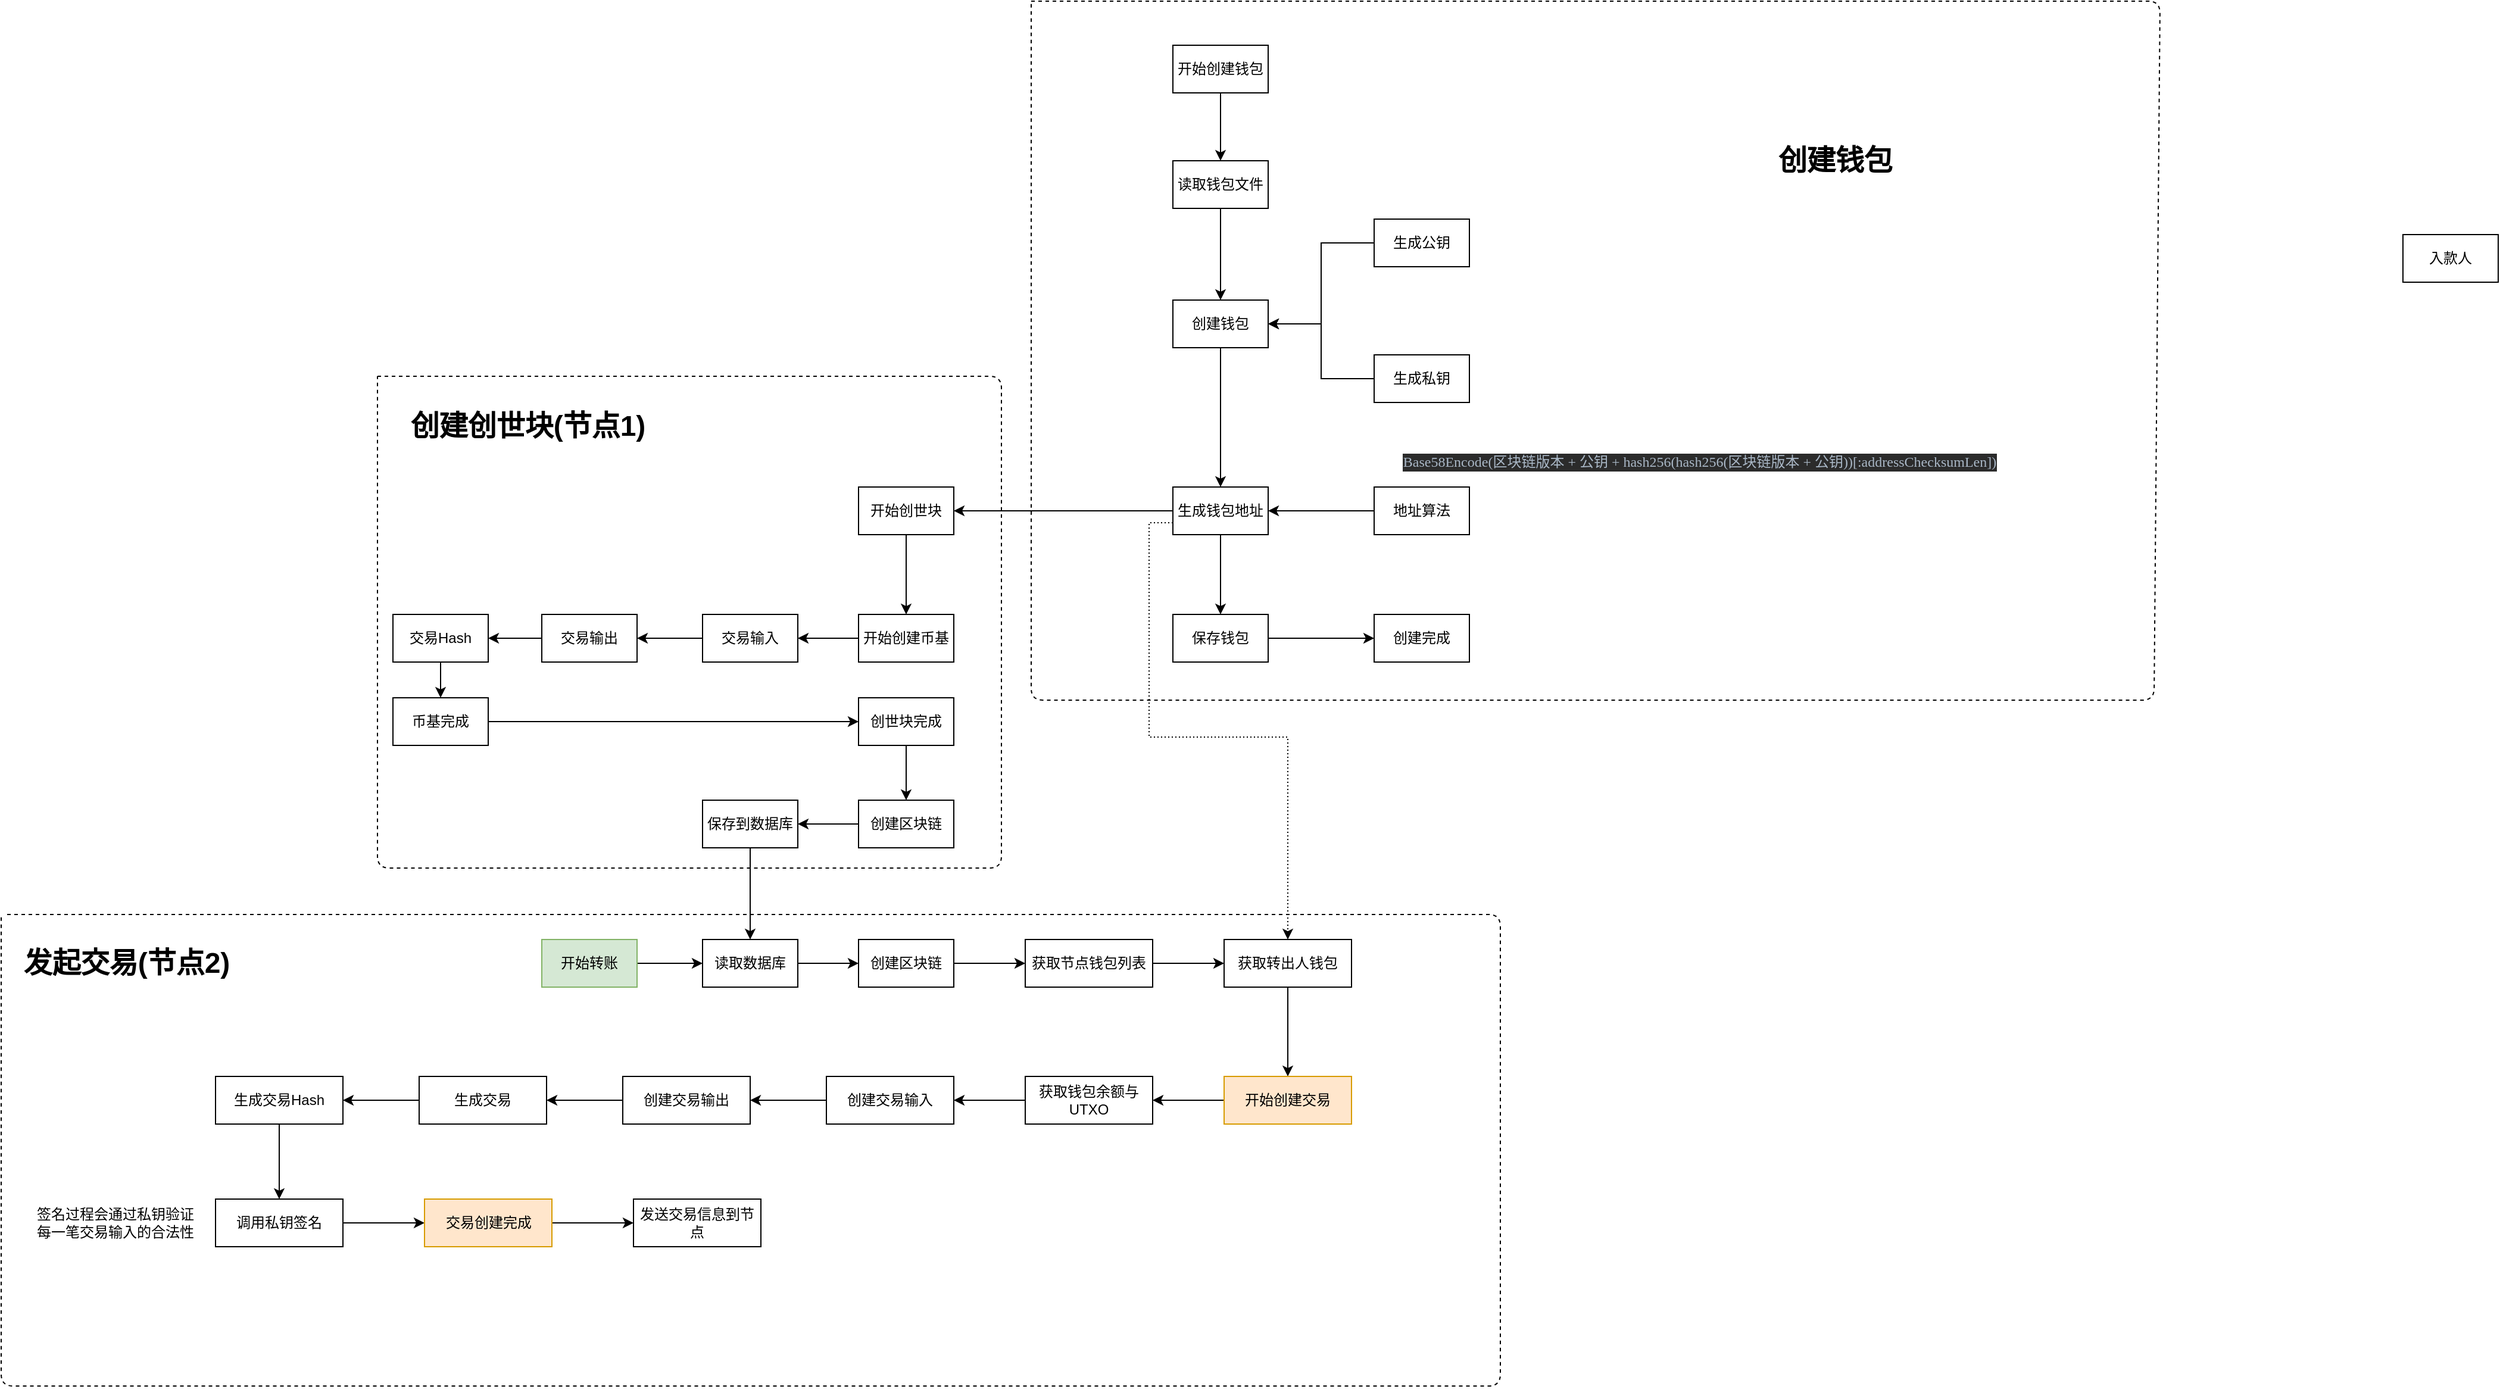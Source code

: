 <mxfile pages="1" version="11.2.4" type="github"><diagram id="Di8Gxhq55JL_PiXrlarW" name="第 1 页"><mxGraphModel dx="2622" dy="907" grid="0" gridSize="10" guides="1" tooltips="1" connect="1" arrows="1" fold="1" page="0" pageScale="1" pageWidth="827" pageHeight="1169" math="0" shadow="0"><root><mxCell id="0"/><mxCell id="1" parent="0"/><mxCell id="HOwOBN9R5DV05IpUZeG6-19" style="edgeStyle=orthogonalEdgeStyle;rounded=0;orthogonalLoop=1;jettySize=auto;html=1;exitX=0.5;exitY=1;exitDx=0;exitDy=0;" parent="1" source="HOwOBN9R5DV05IpUZeG6-1" target="HOwOBN9R5DV05IpUZeG6-18" edge="1"><mxGeometry relative="1" as="geometry"/></mxCell><mxCell id="HOwOBN9R5DV05IpUZeG6-1" value="读取钱包文件" style="rounded=0;whiteSpace=wrap;html=1;" parent="1" vertex="1"><mxGeometry x="-122" y="519" width="80" height="40" as="geometry"/></mxCell><mxCell id="HOwOBN9R5DV05IpUZeG6-2" value="入款人" style="rounded=0;whiteSpace=wrap;html=1;" parent="1" vertex="1"><mxGeometry x="911" y="581" width="80" height="40" as="geometry"/></mxCell><mxCell id="HOwOBN9R5DV05IpUZeG6-17" value="创建钱包" style="text;strokeColor=none;fillColor=none;html=1;fontSize=24;fontStyle=1;verticalAlign=middle;align=center;" parent="1" vertex="1"><mxGeometry x="380" y="499" width="107" height="40" as="geometry"/></mxCell><mxCell id="HOwOBN9R5DV05IpUZeG6-26" style="edgeStyle=orthogonalEdgeStyle;rounded=0;orthogonalLoop=1;jettySize=auto;html=1;exitX=0.5;exitY=1;exitDx=0;exitDy=0;" parent="1" source="HOwOBN9R5DV05IpUZeG6-18" target="HOwOBN9R5DV05IpUZeG6-25" edge="1"><mxGeometry relative="1" as="geometry"/></mxCell><mxCell id="HOwOBN9R5DV05IpUZeG6-18" value="创建钱包" style="rounded=0;whiteSpace=wrap;html=1;" parent="1" vertex="1"><mxGeometry x="-122" y="636" width="80" height="40" as="geometry"/></mxCell><mxCell id="HOwOBN9R5DV05IpUZeG6-42" style="edgeStyle=orthogonalEdgeStyle;rounded=0;orthogonalLoop=1;jettySize=auto;html=1;exitX=0;exitY=0.5;exitDx=0;exitDy=0;entryX=1;entryY=0.5;entryDx=0;entryDy=0;" parent="1" source="HOwOBN9R5DV05IpUZeG6-21" target="HOwOBN9R5DV05IpUZeG6-18" edge="1"><mxGeometry relative="1" as="geometry"/></mxCell><mxCell id="HOwOBN9R5DV05IpUZeG6-21" value="生成公钥" style="rounded=0;whiteSpace=wrap;html=1;" parent="1" vertex="1"><mxGeometry x="47" y="568" width="80" height="40" as="geometry"/></mxCell><mxCell id="HOwOBN9R5DV05IpUZeG6-43" style="edgeStyle=orthogonalEdgeStyle;rounded=0;orthogonalLoop=1;jettySize=auto;html=1;exitX=0;exitY=0.5;exitDx=0;exitDy=0;entryX=1;entryY=0.5;entryDx=0;entryDy=0;" parent="1" source="HOwOBN9R5DV05IpUZeG6-22" target="HOwOBN9R5DV05IpUZeG6-18" edge="1"><mxGeometry relative="1" as="geometry"/></mxCell><mxCell id="HOwOBN9R5DV05IpUZeG6-22" value="生成私钥" style="rounded=0;whiteSpace=wrap;html=1;" parent="1" vertex="1"><mxGeometry x="47" y="682" width="80" height="40" as="geometry"/></mxCell><mxCell id="HOwOBN9R5DV05IpUZeG6-33" style="edgeStyle=orthogonalEdgeStyle;rounded=0;orthogonalLoop=1;jettySize=auto;html=1;exitX=0.5;exitY=1;exitDx=0;exitDy=0;entryX=0.5;entryY=0;entryDx=0;entryDy=0;" parent="1" source="HOwOBN9R5DV05IpUZeG6-25" target="HOwOBN9R5DV05IpUZeG6-32" edge="1"><mxGeometry relative="1" as="geometry"/></mxCell><mxCell id="HOwOBN9R5DV05IpUZeG6-34" style="edgeStyle=orthogonalEdgeStyle;rounded=0;orthogonalLoop=1;jettySize=auto;html=1;exitX=0;exitY=0.5;exitDx=0;exitDy=0;entryX=1;entryY=0.5;entryDx=0;entryDy=0;" parent="1" source="HOwOBN9R5DV05IpUZeG6-25" target="HOwOBN9R5DV05IpUZeG6-38" edge="1"><mxGeometry relative="1" as="geometry"><mxPoint x="-309" y="813" as="targetPoint"/></mxGeometry></mxCell><mxCell id="HOwOBN9R5DV05IpUZeG6-81" style="edgeStyle=orthogonalEdgeStyle;rounded=0;orthogonalLoop=1;jettySize=auto;html=1;exitX=0;exitY=0.75;exitDx=0;exitDy=0;entryX=0.5;entryY=0;entryDx=0;entryDy=0;dashed=1;dashPattern=1 2;" parent="1" source="HOwOBN9R5DV05IpUZeG6-25" target="HOwOBN9R5DV05IpUZeG6-79" edge="1"><mxGeometry relative="1" as="geometry"/></mxCell><mxCell id="HOwOBN9R5DV05IpUZeG6-25" value="生成钱包地址" style="rounded=0;whiteSpace=wrap;html=1;" parent="1" vertex="1"><mxGeometry x="-122" y="793" width="80" height="40" as="geometry"/></mxCell><mxCell id="HOwOBN9R5DV05IpUZeG6-29" value="&lt;pre style=&quot;background-color: rgb(43 , 43 , 43)&quot;&gt;&lt;font color=&quot;#a9b7c6&quot; face=&quot;宋体&quot;&gt;Base58Encode(区块链版本 + 公钥 + hash256(hash256(区块链版本 + 公钥))[:addressChecksumLen])&lt;span style=&quot;font-size: 9pt&quot;&gt;&lt;br&gt;&lt;/span&gt;&lt;/font&gt;&lt;/pre&gt;" style="text;html=1;strokeColor=none;fillColor=none;align=center;verticalAlign=middle;whiteSpace=wrap;rounded=0;" parent="1" vertex="1"><mxGeometry x="47" y="762" width="547" height="20" as="geometry"/></mxCell><mxCell id="HOwOBN9R5DV05IpUZeG6-48" style="edgeStyle=orthogonalEdgeStyle;rounded=0;orthogonalLoop=1;jettySize=auto;html=1;exitX=1;exitY=0.5;exitDx=0;exitDy=0;" parent="1" source="HOwOBN9R5DV05IpUZeG6-32" target="HOwOBN9R5DV05IpUZeG6-47" edge="1"><mxGeometry relative="1" as="geometry"/></mxCell><mxCell id="HOwOBN9R5DV05IpUZeG6-32" value="保存钱包" style="rounded=0;whiteSpace=wrap;html=1;" parent="1" vertex="1"><mxGeometry x="-122" y="900" width="80" height="40" as="geometry"/></mxCell><mxCell id="HOwOBN9R5DV05IpUZeG6-36" style="edgeStyle=orthogonalEdgeStyle;rounded=0;orthogonalLoop=1;jettySize=auto;html=1;exitX=0.5;exitY=1;exitDx=0;exitDy=0;" parent="1" source="HOwOBN9R5DV05IpUZeG6-35" target="HOwOBN9R5DV05IpUZeG6-1" edge="1"><mxGeometry relative="1" as="geometry"/></mxCell><mxCell id="HOwOBN9R5DV05IpUZeG6-35" value="开始创建钱包" style="rounded=0;whiteSpace=wrap;html=1;" parent="1" vertex="1"><mxGeometry x="-122" y="422" width="80" height="40" as="geometry"/></mxCell><mxCell id="HOwOBN9R5DV05IpUZeG6-50" style="edgeStyle=orthogonalEdgeStyle;rounded=0;orthogonalLoop=1;jettySize=auto;html=1;exitX=0.5;exitY=1;exitDx=0;exitDy=0;entryX=0.5;entryY=0;entryDx=0;entryDy=0;" parent="1" source="HOwOBN9R5DV05IpUZeG6-38" target="HOwOBN9R5DV05IpUZeG6-49" edge="1"><mxGeometry relative="1" as="geometry"/></mxCell><mxCell id="HOwOBN9R5DV05IpUZeG6-38" value="开始创世块" style="rounded=0;whiteSpace=wrap;html=1;" parent="1" vertex="1"><mxGeometry x="-386" y="793" width="80" height="40" as="geometry"/></mxCell><mxCell id="HOwOBN9R5DV05IpUZeG6-46" style="edgeStyle=orthogonalEdgeStyle;rounded=0;orthogonalLoop=1;jettySize=auto;html=1;exitX=0;exitY=0.5;exitDx=0;exitDy=0;" parent="1" source="HOwOBN9R5DV05IpUZeG6-45" target="HOwOBN9R5DV05IpUZeG6-25" edge="1"><mxGeometry relative="1" as="geometry"/></mxCell><mxCell id="HOwOBN9R5DV05IpUZeG6-45" value="地址算法" style="rounded=0;whiteSpace=wrap;html=1;" parent="1" vertex="1"><mxGeometry x="47" y="793" width="80" height="40" as="geometry"/></mxCell><mxCell id="HOwOBN9R5DV05IpUZeG6-47" value="创建完成" style="rounded=0;whiteSpace=wrap;html=1;" parent="1" vertex="1"><mxGeometry x="47" y="900" width="80" height="40" as="geometry"/></mxCell><mxCell id="HOwOBN9R5DV05IpUZeG6-51" style="edgeStyle=orthogonalEdgeStyle;rounded=0;orthogonalLoop=1;jettySize=auto;html=1;exitX=0;exitY=0.5;exitDx=0;exitDy=0;entryX=1;entryY=0.5;entryDx=0;entryDy=0;" parent="1" source="HOwOBN9R5DV05IpUZeG6-49" target="HOwOBN9R5DV05IpUZeG6-52" edge="1"><mxGeometry relative="1" as="geometry"><mxPoint x="-431" y="920" as="targetPoint"/></mxGeometry></mxCell><mxCell id="HOwOBN9R5DV05IpUZeG6-49" value="开始创建币基" style="rounded=0;whiteSpace=wrap;html=1;" parent="1" vertex="1"><mxGeometry x="-386" y="900" width="80" height="40" as="geometry"/></mxCell><mxCell id="HOwOBN9R5DV05IpUZeG6-54" style="edgeStyle=orthogonalEdgeStyle;rounded=0;orthogonalLoop=1;jettySize=auto;html=1;exitX=0;exitY=0.5;exitDx=0;exitDy=0;" parent="1" source="HOwOBN9R5DV05IpUZeG6-52" target="HOwOBN9R5DV05IpUZeG6-53" edge="1"><mxGeometry relative="1" as="geometry"/></mxCell><mxCell id="HOwOBN9R5DV05IpUZeG6-52" value="交易输入" style="rounded=0;whiteSpace=wrap;html=1;" parent="1" vertex="1"><mxGeometry x="-517" y="900" width="80" height="40" as="geometry"/></mxCell><mxCell id="HOwOBN9R5DV05IpUZeG6-56" style="edgeStyle=orthogonalEdgeStyle;rounded=0;orthogonalLoop=1;jettySize=auto;html=1;exitX=0;exitY=0.5;exitDx=0;exitDy=0;entryX=1;entryY=0.5;entryDx=0;entryDy=0;" parent="1" source="HOwOBN9R5DV05IpUZeG6-53" target="HOwOBN9R5DV05IpUZeG6-55" edge="1"><mxGeometry relative="1" as="geometry"/></mxCell><mxCell id="HOwOBN9R5DV05IpUZeG6-53" value="交易输出" style="rounded=0;whiteSpace=wrap;html=1;" parent="1" vertex="1"><mxGeometry x="-652" y="900" width="80" height="40" as="geometry"/></mxCell><mxCell id="HOwOBN9R5DV05IpUZeG6-58" style="edgeStyle=orthogonalEdgeStyle;rounded=0;orthogonalLoop=1;jettySize=auto;html=1;exitX=0.5;exitY=1;exitDx=0;exitDy=0;" parent="1" source="HOwOBN9R5DV05IpUZeG6-55" target="HOwOBN9R5DV05IpUZeG6-57" edge="1"><mxGeometry relative="1" as="geometry"/></mxCell><mxCell id="HOwOBN9R5DV05IpUZeG6-55" value="交易Hash" style="rounded=0;whiteSpace=wrap;html=1;" parent="1" vertex="1"><mxGeometry x="-777" y="900" width="80" height="40" as="geometry"/></mxCell><mxCell id="HOwOBN9R5DV05IpUZeG6-60" style="edgeStyle=orthogonalEdgeStyle;rounded=0;orthogonalLoop=1;jettySize=auto;html=1;exitX=1;exitY=0.5;exitDx=0;exitDy=0;" parent="1" source="HOwOBN9R5DV05IpUZeG6-57" target="HOwOBN9R5DV05IpUZeG6-59" edge="1"><mxGeometry relative="1" as="geometry"/></mxCell><mxCell id="HOwOBN9R5DV05IpUZeG6-57" value="币基完成" style="rounded=0;whiteSpace=wrap;html=1;" parent="1" vertex="1"><mxGeometry x="-777" y="970" width="80" height="40" as="geometry"/></mxCell><mxCell id="HOwOBN9R5DV05IpUZeG6-62" style="edgeStyle=orthogonalEdgeStyle;rounded=0;orthogonalLoop=1;jettySize=auto;html=1;exitX=0.5;exitY=1;exitDx=0;exitDy=0;" parent="1" source="HOwOBN9R5DV05IpUZeG6-59" target="HOwOBN9R5DV05IpUZeG6-61" edge="1"><mxGeometry relative="1" as="geometry"/></mxCell><mxCell id="HOwOBN9R5DV05IpUZeG6-59" value="创世块完成" style="rounded=0;whiteSpace=wrap;html=1;" parent="1" vertex="1"><mxGeometry x="-386" y="970" width="80" height="40" as="geometry"/></mxCell><mxCell id="HOwOBN9R5DV05IpUZeG6-75" style="edgeStyle=orthogonalEdgeStyle;rounded=0;orthogonalLoop=1;jettySize=auto;html=1;exitX=0;exitY=0.5;exitDx=0;exitDy=0;" parent="1" source="HOwOBN9R5DV05IpUZeG6-61" target="HOwOBN9R5DV05IpUZeG6-74" edge="1"><mxGeometry relative="1" as="geometry"/></mxCell><mxCell id="HOwOBN9R5DV05IpUZeG6-61" value="创建区块链" style="rounded=0;whiteSpace=wrap;html=1;" parent="1" vertex="1"><mxGeometry x="-386" y="1056" width="80" height="40" as="geometry"/></mxCell><mxCell id="HOwOBN9R5DV05IpUZeG6-63" value="" style="endArrow=none;dashed=1;html=1;" parent="1" edge="1"><mxGeometry width="50" height="50" relative="1" as="geometry"><mxPoint x="-241" y="385" as="sourcePoint"/><mxPoint x="-241" y="385" as="targetPoint"/><Array as="points"><mxPoint x="707" y="385"/><mxPoint x="702" y="972"/><mxPoint x="-241" y="972"/></Array></mxGeometry></mxCell><mxCell id="HOwOBN9R5DV05IpUZeG6-64" value="" style="endArrow=none;dashed=1;html=1;" parent="1" edge="1"><mxGeometry width="50" height="50" relative="1" as="geometry"><mxPoint x="-790" y="700" as="sourcePoint"/><mxPoint x="-790" y="700" as="targetPoint"/><Array as="points"><mxPoint x="-266" y="700"/><mxPoint x="-266" y="1113"/><mxPoint x="-790" y="1113"/></Array></mxGeometry></mxCell><mxCell id="HOwOBN9R5DV05IpUZeG6-65" value="创建创世块(节点1)" style="text;strokeColor=none;fillColor=none;html=1;fontSize=24;fontStyle=1;verticalAlign=middle;align=center;" parent="1" vertex="1"><mxGeometry x="-765" y="722" width="201" height="40" as="geometry"/></mxCell><mxCell id="HOwOBN9R5DV05IpUZeG6-72" style="edgeStyle=orthogonalEdgeStyle;rounded=0;orthogonalLoop=1;jettySize=auto;html=1;exitX=1;exitY=0.5;exitDx=0;exitDy=0;" parent="1" source="HOwOBN9R5DV05IpUZeG6-66" target="HOwOBN9R5DV05IpUZeG6-69" edge="1"><mxGeometry relative="1" as="geometry"/></mxCell><mxCell id="HOwOBN9R5DV05IpUZeG6-66" value="读取数据库" style="rounded=0;whiteSpace=wrap;html=1;" parent="1" vertex="1"><mxGeometry x="-517" y="1173" width="80" height="40" as="geometry"/></mxCell><mxCell id="HOwOBN9R5DV05IpUZeG6-71" style="edgeStyle=orthogonalEdgeStyle;rounded=0;orthogonalLoop=1;jettySize=auto;html=1;exitX=1;exitY=0.5;exitDx=0;exitDy=0;" parent="1" source="HOwOBN9R5DV05IpUZeG6-68" target="HOwOBN9R5DV05IpUZeG6-66" edge="1"><mxGeometry relative="1" as="geometry"/></mxCell><mxCell id="HOwOBN9R5DV05IpUZeG6-68" value="开始转账" style="rounded=0;whiteSpace=wrap;html=1;fillColor=#d5e8d4;strokeColor=#82b366;" parent="1" vertex="1"><mxGeometry x="-652" y="1173" width="80" height="40" as="geometry"/></mxCell><mxCell id="HOwOBN9R5DV05IpUZeG6-78" style="edgeStyle=orthogonalEdgeStyle;rounded=0;orthogonalLoop=1;jettySize=auto;html=1;exitX=1;exitY=0.5;exitDx=0;exitDy=0;" parent="1" source="HOwOBN9R5DV05IpUZeG6-69" target="HOwOBN9R5DV05IpUZeG6-77" edge="1"><mxGeometry relative="1" as="geometry"/></mxCell><mxCell id="HOwOBN9R5DV05IpUZeG6-69" value="创建区块链" style="rounded=0;whiteSpace=wrap;html=1;" parent="1" vertex="1"><mxGeometry x="-386" y="1173" width="80" height="40" as="geometry"/></mxCell><mxCell id="HOwOBN9R5DV05IpUZeG6-76" style="edgeStyle=orthogonalEdgeStyle;rounded=0;orthogonalLoop=1;jettySize=auto;html=1;exitX=0.5;exitY=1;exitDx=0;exitDy=0;" parent="1" source="HOwOBN9R5DV05IpUZeG6-74" target="HOwOBN9R5DV05IpUZeG6-66" edge="1"><mxGeometry relative="1" as="geometry"/></mxCell><mxCell id="HOwOBN9R5DV05IpUZeG6-74" value="保存到数据库" style="rounded=0;whiteSpace=wrap;html=1;" parent="1" vertex="1"><mxGeometry x="-517" y="1056" width="80" height="40" as="geometry"/></mxCell><mxCell id="HOwOBN9R5DV05IpUZeG6-80" style="edgeStyle=orthogonalEdgeStyle;rounded=0;orthogonalLoop=1;jettySize=auto;html=1;exitX=1;exitY=0.5;exitDx=0;exitDy=0;entryX=0;entryY=0.5;entryDx=0;entryDy=0;" parent="1" source="HOwOBN9R5DV05IpUZeG6-77" target="HOwOBN9R5DV05IpUZeG6-79" edge="1"><mxGeometry relative="1" as="geometry"/></mxCell><mxCell id="HOwOBN9R5DV05IpUZeG6-77" value="获取节点钱包列表" style="rounded=0;whiteSpace=wrap;html=1;" parent="1" vertex="1"><mxGeometry x="-246" y="1173" width="107" height="40" as="geometry"/></mxCell><mxCell id="HOwOBN9R5DV05IpUZeG6-83" style="edgeStyle=orthogonalEdgeStyle;rounded=0;orthogonalLoop=1;jettySize=auto;html=1;exitX=0.5;exitY=1;exitDx=0;exitDy=0;" parent="1" source="HOwOBN9R5DV05IpUZeG6-79" target="HOwOBN9R5DV05IpUZeG6-82" edge="1"><mxGeometry relative="1" as="geometry"/></mxCell><mxCell id="HOwOBN9R5DV05IpUZeG6-79" value="获取转出人钱包" style="rounded=0;whiteSpace=wrap;html=1;" parent="1" vertex="1"><mxGeometry x="-79" y="1173" width="107" height="40" as="geometry"/></mxCell><mxCell id="HOwOBN9R5DV05IpUZeG6-86" style="edgeStyle=orthogonalEdgeStyle;rounded=0;orthogonalLoop=1;jettySize=auto;html=1;exitX=0;exitY=0.5;exitDx=0;exitDy=0;entryX=1;entryY=0.5;entryDx=0;entryDy=0;" parent="1" source="HOwOBN9R5DV05IpUZeG6-82" target="HOwOBN9R5DV05IpUZeG6-85" edge="1"><mxGeometry relative="1" as="geometry"/></mxCell><mxCell id="HOwOBN9R5DV05IpUZeG6-82" value="开始创建交易" style="rounded=0;whiteSpace=wrap;html=1;fillColor=#ffe6cc;strokeColor=#d79b00;" parent="1" vertex="1"><mxGeometry x="-79" y="1288" width="107" height="40" as="geometry"/></mxCell><mxCell id="HOwOBN9R5DV05IpUZeG6-89" style="edgeStyle=orthogonalEdgeStyle;rounded=0;orthogonalLoop=1;jettySize=auto;html=1;exitX=0;exitY=0.5;exitDx=0;exitDy=0;" parent="1" source="HOwOBN9R5DV05IpUZeG6-85" target="HOwOBN9R5DV05IpUZeG6-87" edge="1"><mxGeometry relative="1" as="geometry"/></mxCell><mxCell id="HOwOBN9R5DV05IpUZeG6-85" value="获取钱包余额与UTXO" style="rounded=0;whiteSpace=wrap;html=1;" parent="1" vertex="1"><mxGeometry x="-246" y="1288" width="107" height="40" as="geometry"/></mxCell><mxCell id="HOwOBN9R5DV05IpUZeG6-90" style="edgeStyle=orthogonalEdgeStyle;rounded=0;orthogonalLoop=1;jettySize=auto;html=1;exitX=0;exitY=0.5;exitDx=0;exitDy=0;" parent="1" source="HOwOBN9R5DV05IpUZeG6-87" target="HOwOBN9R5DV05IpUZeG6-88" edge="1"><mxGeometry relative="1" as="geometry"/></mxCell><mxCell id="HOwOBN9R5DV05IpUZeG6-87" value="创建交易输入" style="rounded=0;whiteSpace=wrap;html=1;" parent="1" vertex="1"><mxGeometry x="-413" y="1288" width="107" height="40" as="geometry"/></mxCell><mxCell id="HOwOBN9R5DV05IpUZeG6-92" style="edgeStyle=orthogonalEdgeStyle;rounded=0;orthogonalLoop=1;jettySize=auto;html=1;exitX=0;exitY=0.5;exitDx=0;exitDy=0;" parent="1" source="HOwOBN9R5DV05IpUZeG6-88" target="HOwOBN9R5DV05IpUZeG6-91" edge="1"><mxGeometry relative="1" as="geometry"/></mxCell><mxCell id="HOwOBN9R5DV05IpUZeG6-88" value="创建交易输出" style="rounded=0;whiteSpace=wrap;html=1;" parent="1" vertex="1"><mxGeometry x="-584" y="1288" width="107" height="40" as="geometry"/></mxCell><mxCell id="HOwOBN9R5DV05IpUZeG6-97" style="edgeStyle=orthogonalEdgeStyle;rounded=0;orthogonalLoop=1;jettySize=auto;html=1;exitX=0;exitY=0.5;exitDx=0;exitDy=0;entryX=1;entryY=0.5;entryDx=0;entryDy=0;" parent="1" source="HOwOBN9R5DV05IpUZeG6-91" target="HOwOBN9R5DV05IpUZeG6-93" edge="1"><mxGeometry relative="1" as="geometry"/></mxCell><mxCell id="HOwOBN9R5DV05IpUZeG6-91" value="生成交易" style="rounded=0;whiteSpace=wrap;html=1;" parent="1" vertex="1"><mxGeometry x="-755" y="1288" width="107" height="40" as="geometry"/></mxCell><mxCell id="HOwOBN9R5DV05IpUZeG6-98" style="edgeStyle=orthogonalEdgeStyle;rounded=0;orthogonalLoop=1;jettySize=auto;html=1;exitX=0.5;exitY=1;exitDx=0;exitDy=0;" parent="1" source="HOwOBN9R5DV05IpUZeG6-93" target="HOwOBN9R5DV05IpUZeG6-94" edge="1"><mxGeometry relative="1" as="geometry"/></mxCell><mxCell id="HOwOBN9R5DV05IpUZeG6-93" value="生成交易Hash" style="rounded=0;whiteSpace=wrap;html=1;" parent="1" vertex="1"><mxGeometry x="-926" y="1288" width="107" height="40" as="geometry"/></mxCell><mxCell id="HOwOBN9R5DV05IpUZeG6-101" style="edgeStyle=orthogonalEdgeStyle;rounded=0;orthogonalLoop=1;jettySize=auto;html=1;exitX=1;exitY=0.5;exitDx=0;exitDy=0;" parent="1" source="HOwOBN9R5DV05IpUZeG6-94" target="HOwOBN9R5DV05IpUZeG6-100" edge="1"><mxGeometry relative="1" as="geometry"/></mxCell><mxCell id="HOwOBN9R5DV05IpUZeG6-94" value="调用私钥签名" style="rounded=0;whiteSpace=wrap;html=1;" parent="1" vertex="1"><mxGeometry x="-926" y="1391" width="107" height="40" as="geometry"/></mxCell><mxCell id="HOwOBN9R5DV05IpUZeG6-99" value="签名过程会通过私钥验证每一笔交易输入的合法性" style="text;html=1;strokeColor=none;fillColor=none;align=center;verticalAlign=middle;whiteSpace=wrap;rounded=0;" parent="1" vertex="1"><mxGeometry x="-1078" y="1401" width="136" height="20" as="geometry"/></mxCell><mxCell id="HOwOBN9R5DV05IpUZeG6-103" style="edgeStyle=orthogonalEdgeStyle;rounded=0;orthogonalLoop=1;jettySize=auto;html=1;exitX=1;exitY=0.5;exitDx=0;exitDy=0;" parent="1" source="HOwOBN9R5DV05IpUZeG6-100" target="HOwOBN9R5DV05IpUZeG6-102" edge="1"><mxGeometry relative="1" as="geometry"/></mxCell><mxCell id="HOwOBN9R5DV05IpUZeG6-100" value="交易创建完成" style="rounded=0;whiteSpace=wrap;html=1;fillColor=#ffe6cc;strokeColor=#d79b00;" parent="1" vertex="1"><mxGeometry x="-750.5" y="1391" width="107" height="40" as="geometry"/></mxCell><mxCell id="HOwOBN9R5DV05IpUZeG6-102" value="发送交易信息到节点" style="rounded=0;whiteSpace=wrap;html=1;" parent="1" vertex="1"><mxGeometry x="-575" y="1391" width="107" height="40" as="geometry"/></mxCell><mxCell id="6wvfwL5JCRPf3ySTysPQ-1" value="" style="endArrow=none;dashed=1;html=1;" edge="1" parent="1"><mxGeometry width="50" height="50" relative="1" as="geometry"><mxPoint x="-1101" y="1152" as="sourcePoint"/><mxPoint x="-1106" y="1152" as="targetPoint"/><Array as="points"><mxPoint x="153" y="1152"/><mxPoint x="153" y="1548"/><mxPoint x="-1106" y="1548"/></Array></mxGeometry></mxCell><mxCell id="6wvfwL5JCRPf3ySTysPQ-2" value="发起交易(节点2)" style="text;strokeColor=none;fillColor=none;html=1;fontSize=24;fontStyle=1;verticalAlign=middle;align=center;" vertex="1" parent="1"><mxGeometry x="-1085" y="1173" width="167" height="40" as="geometry"/></mxCell></root></mxGraphModel></diagram></mxfile>